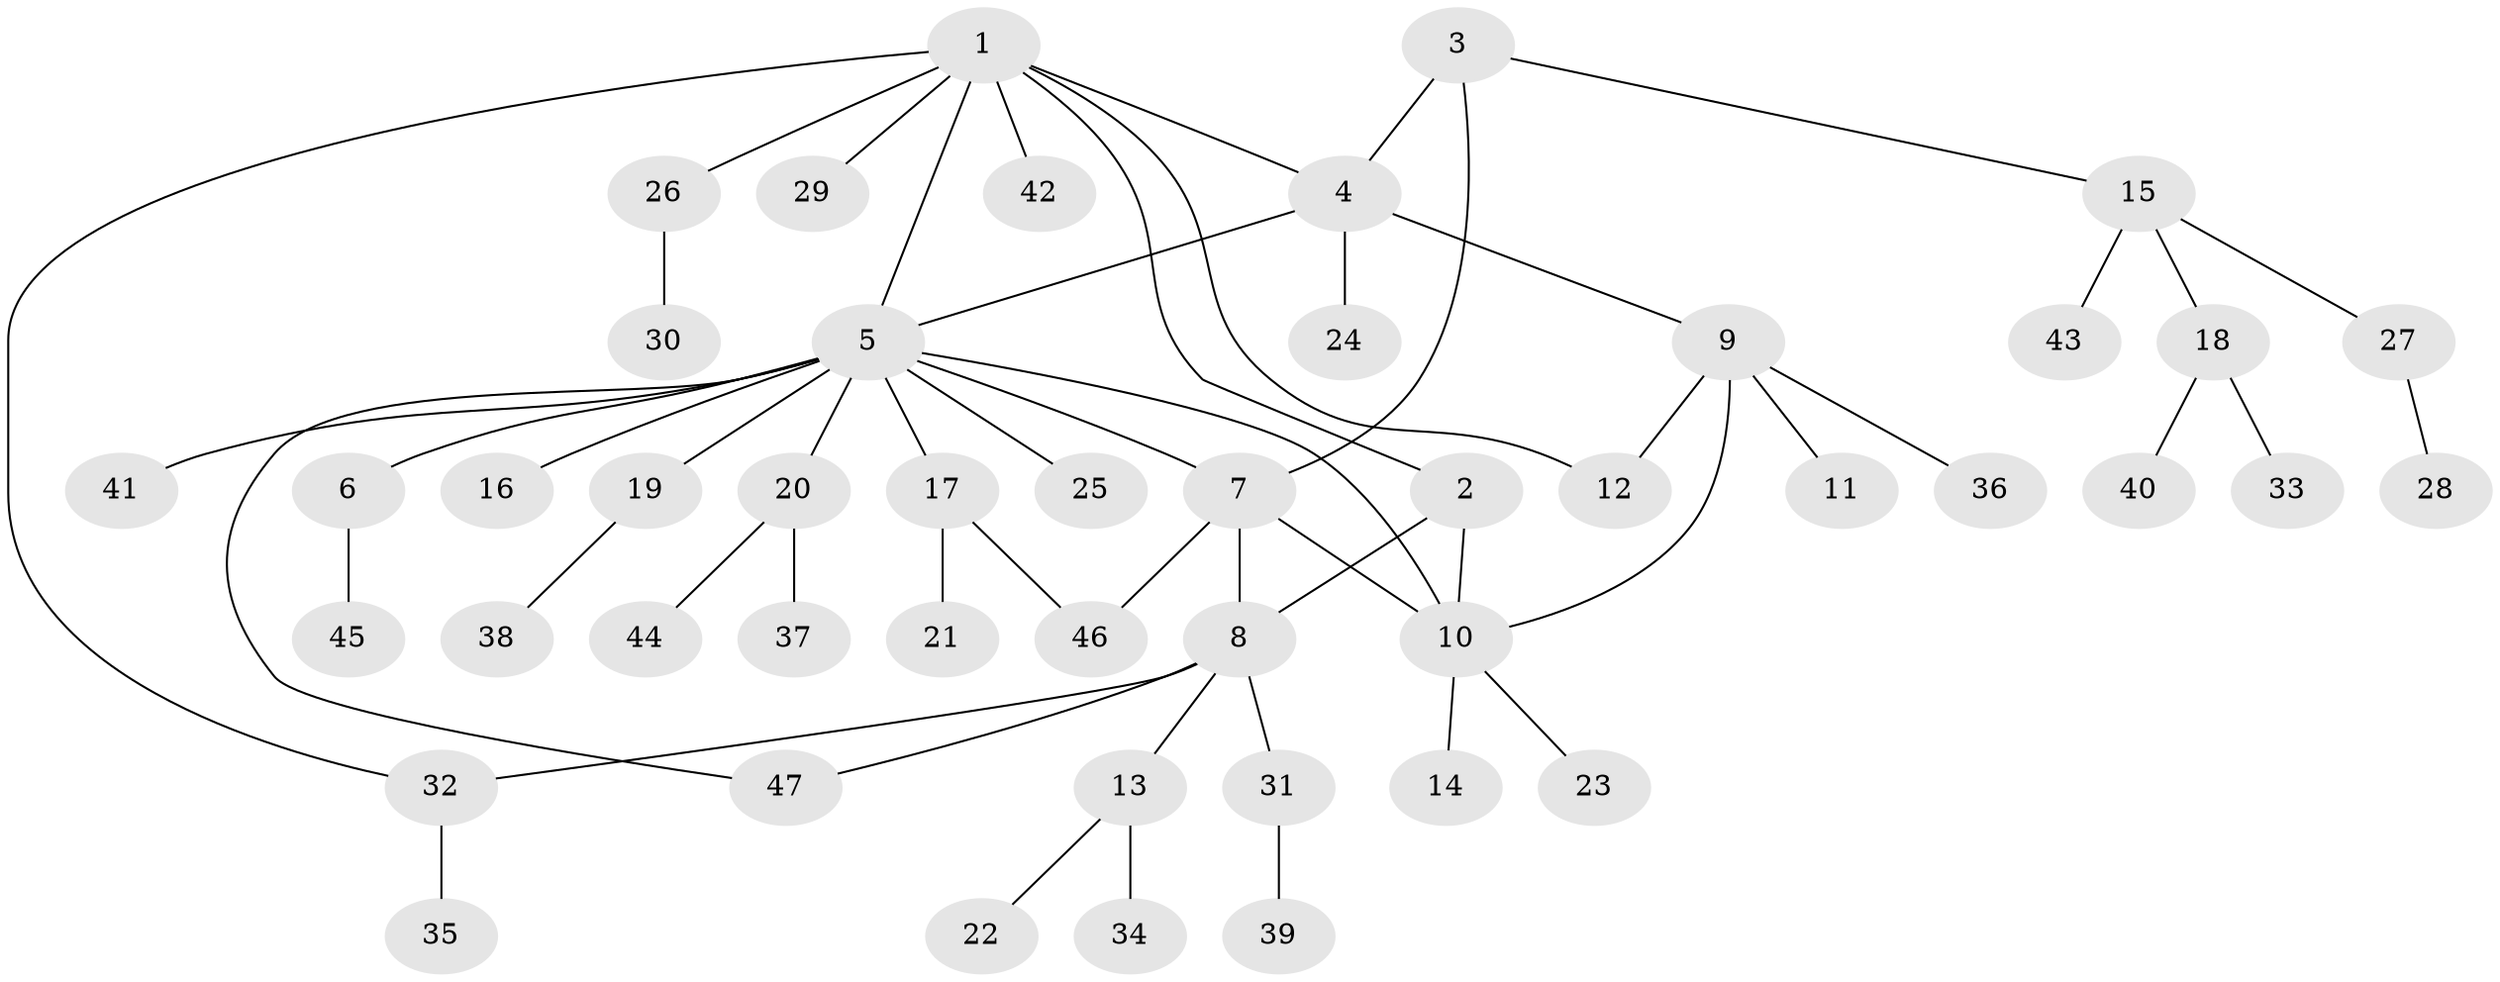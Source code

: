 // coarse degree distribution, {8: 0.03225806451612903, 6: 0.06451612903225806, 4: 0.03225806451612903, 13: 0.03225806451612903, 1: 0.5806451612903226, 5: 0.06451612903225806, 2: 0.16129032258064516, 3: 0.03225806451612903}
// Generated by graph-tools (version 1.1) at 2025/42/03/06/25 10:42:15]
// undirected, 47 vertices, 56 edges
graph export_dot {
graph [start="1"]
  node [color=gray90,style=filled];
  1;
  2;
  3;
  4;
  5;
  6;
  7;
  8;
  9;
  10;
  11;
  12;
  13;
  14;
  15;
  16;
  17;
  18;
  19;
  20;
  21;
  22;
  23;
  24;
  25;
  26;
  27;
  28;
  29;
  30;
  31;
  32;
  33;
  34;
  35;
  36;
  37;
  38;
  39;
  40;
  41;
  42;
  43;
  44;
  45;
  46;
  47;
  1 -- 2;
  1 -- 4;
  1 -- 5;
  1 -- 12;
  1 -- 26;
  1 -- 29;
  1 -- 32;
  1 -- 42;
  2 -- 8;
  2 -- 10;
  3 -- 4;
  3 -- 7;
  3 -- 15;
  4 -- 5;
  4 -- 9;
  4 -- 24;
  5 -- 6;
  5 -- 7;
  5 -- 10;
  5 -- 16;
  5 -- 17;
  5 -- 19;
  5 -- 20;
  5 -- 25;
  5 -- 41;
  5 -- 47;
  6 -- 45;
  7 -- 8;
  7 -- 10;
  7 -- 46;
  8 -- 13;
  8 -- 31;
  8 -- 32;
  8 -- 47;
  9 -- 10;
  9 -- 11;
  9 -- 12;
  9 -- 36;
  10 -- 14;
  10 -- 23;
  13 -- 22;
  13 -- 34;
  15 -- 18;
  15 -- 27;
  15 -- 43;
  17 -- 21;
  17 -- 46;
  18 -- 33;
  18 -- 40;
  19 -- 38;
  20 -- 37;
  20 -- 44;
  26 -- 30;
  27 -- 28;
  31 -- 39;
  32 -- 35;
}

